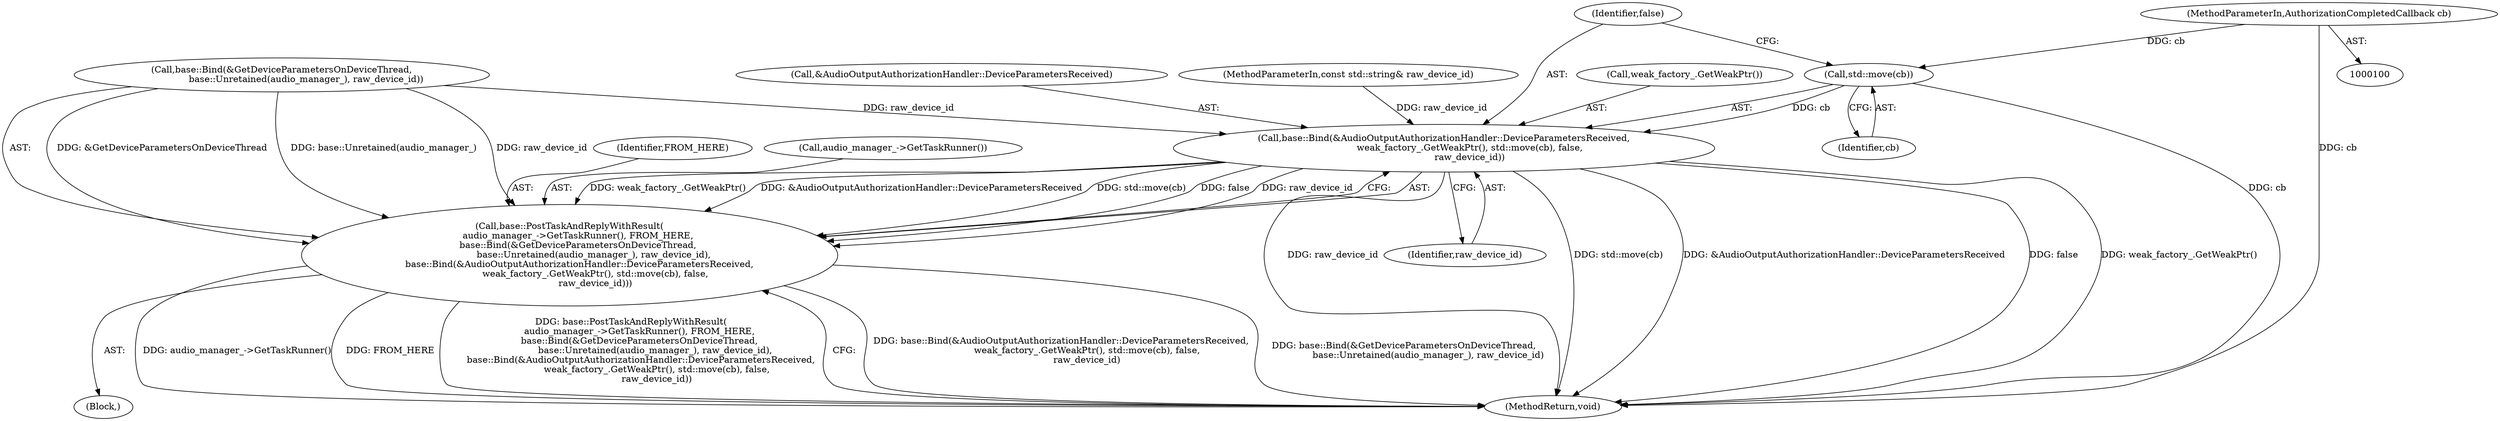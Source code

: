 digraph "1_Chrome_04ff52bb66284467ccb43d90800013b89ee8db75_0@API" {
"1000122" [label="(Call,std::move(cb))"];
"1000101" [label="(MethodParameterIn,AuthorizationCompletedCallback cb)"];
"1000118" [label="(Call,base::Bind(&AudioOutputAuthorizationHandler::DeviceParametersReceived,\n                  weak_factory_.GetWeakPtr(), std::move(cb), false,\n                  raw_device_id))"];
"1000109" [label="(Call,base::PostTaskAndReplyWithResult(\n      audio_manager_->GetTaskRunner(), FROM_HERE,\n      base::Bind(&GetDeviceParametersOnDeviceThread,\n                 base::Unretained(audio_manager_), raw_device_id),\n       base::Bind(&AudioOutputAuthorizationHandler::DeviceParametersReceived,\n                  weak_factory_.GetWeakPtr(), std::move(cb), false,\n                  raw_device_id)))"];
"1000101" [label="(MethodParameterIn,AuthorizationCompletedCallback cb)"];
"1000123" [label="(Identifier,cb)"];
"1000118" [label="(Call,base::Bind(&AudioOutputAuthorizationHandler::DeviceParametersReceived,\n                  weak_factory_.GetWeakPtr(), std::move(cb), false,\n                  raw_device_id))"];
"1000124" [label="(Identifier,false)"];
"1000122" [label="(Call,std::move(cb))"];
"1000109" [label="(Call,base::PostTaskAndReplyWithResult(\n      audio_manager_->GetTaskRunner(), FROM_HERE,\n      base::Bind(&GetDeviceParametersOnDeviceThread,\n                 base::Unretained(audio_manager_), raw_device_id),\n       base::Bind(&AudioOutputAuthorizationHandler::DeviceParametersReceived,\n                  weak_factory_.GetWeakPtr(), std::move(cb), false,\n                  raw_device_id)))"];
"1000112" [label="(Call,base::Bind(&GetDeviceParametersOnDeviceThread,\n                 base::Unretained(audio_manager_), raw_device_id))"];
"1000111" [label="(Identifier,FROM_HERE)"];
"1000125" [label="(Identifier,raw_device_id)"];
"1000110" [label="(Call,audio_manager_->GetTaskRunner())"];
"1000121" [label="(Call,weak_factory_.GetWeakPtr())"];
"1000126" [label="(MethodReturn,void)"];
"1000119" [label="(Call,&AudioOutputAuthorizationHandler::DeviceParametersReceived)"];
"1000103" [label="(Block,)"];
"1000102" [label="(MethodParameterIn,const std::string& raw_device_id)"];
"1000122" -> "1000118"  [label="AST: "];
"1000122" -> "1000123"  [label="CFG: "];
"1000123" -> "1000122"  [label="AST: "];
"1000124" -> "1000122"  [label="CFG: "];
"1000122" -> "1000126"  [label="DDG: cb"];
"1000122" -> "1000118"  [label="DDG: cb"];
"1000101" -> "1000122"  [label="DDG: cb"];
"1000101" -> "1000100"  [label="AST: "];
"1000101" -> "1000126"  [label="DDG: cb"];
"1000118" -> "1000109"  [label="AST: "];
"1000118" -> "1000125"  [label="CFG: "];
"1000119" -> "1000118"  [label="AST: "];
"1000121" -> "1000118"  [label="AST: "];
"1000124" -> "1000118"  [label="AST: "];
"1000125" -> "1000118"  [label="AST: "];
"1000109" -> "1000118"  [label="CFG: "];
"1000118" -> "1000126"  [label="DDG: raw_device_id"];
"1000118" -> "1000126"  [label="DDG: std::move(cb)"];
"1000118" -> "1000126"  [label="DDG: &AudioOutputAuthorizationHandler::DeviceParametersReceived"];
"1000118" -> "1000126"  [label="DDG: false"];
"1000118" -> "1000126"  [label="DDG: weak_factory_.GetWeakPtr()"];
"1000118" -> "1000109"  [label="DDG: weak_factory_.GetWeakPtr()"];
"1000118" -> "1000109"  [label="DDG: &AudioOutputAuthorizationHandler::DeviceParametersReceived"];
"1000118" -> "1000109"  [label="DDG: std::move(cb)"];
"1000118" -> "1000109"  [label="DDG: false"];
"1000118" -> "1000109"  [label="DDG: raw_device_id"];
"1000112" -> "1000118"  [label="DDG: raw_device_id"];
"1000102" -> "1000118"  [label="DDG: raw_device_id"];
"1000109" -> "1000103"  [label="AST: "];
"1000110" -> "1000109"  [label="AST: "];
"1000111" -> "1000109"  [label="AST: "];
"1000112" -> "1000109"  [label="AST: "];
"1000126" -> "1000109"  [label="CFG: "];
"1000109" -> "1000126"  [label="DDG: base::Bind(&AudioOutputAuthorizationHandler::DeviceParametersReceived,\n                  weak_factory_.GetWeakPtr(), std::move(cb), false,\n                  raw_device_id)"];
"1000109" -> "1000126"  [label="DDG: base::Bind(&GetDeviceParametersOnDeviceThread,\n                 base::Unretained(audio_manager_), raw_device_id)"];
"1000109" -> "1000126"  [label="DDG: audio_manager_->GetTaskRunner()"];
"1000109" -> "1000126"  [label="DDG: FROM_HERE"];
"1000109" -> "1000126"  [label="DDG: base::PostTaskAndReplyWithResult(\n      audio_manager_->GetTaskRunner(), FROM_HERE,\n      base::Bind(&GetDeviceParametersOnDeviceThread,\n                 base::Unretained(audio_manager_), raw_device_id),\n       base::Bind(&AudioOutputAuthorizationHandler::DeviceParametersReceived,\n                  weak_factory_.GetWeakPtr(), std::move(cb), false,\n                  raw_device_id))"];
"1000112" -> "1000109"  [label="DDG: &GetDeviceParametersOnDeviceThread"];
"1000112" -> "1000109"  [label="DDG: base::Unretained(audio_manager_)"];
"1000112" -> "1000109"  [label="DDG: raw_device_id"];
}
